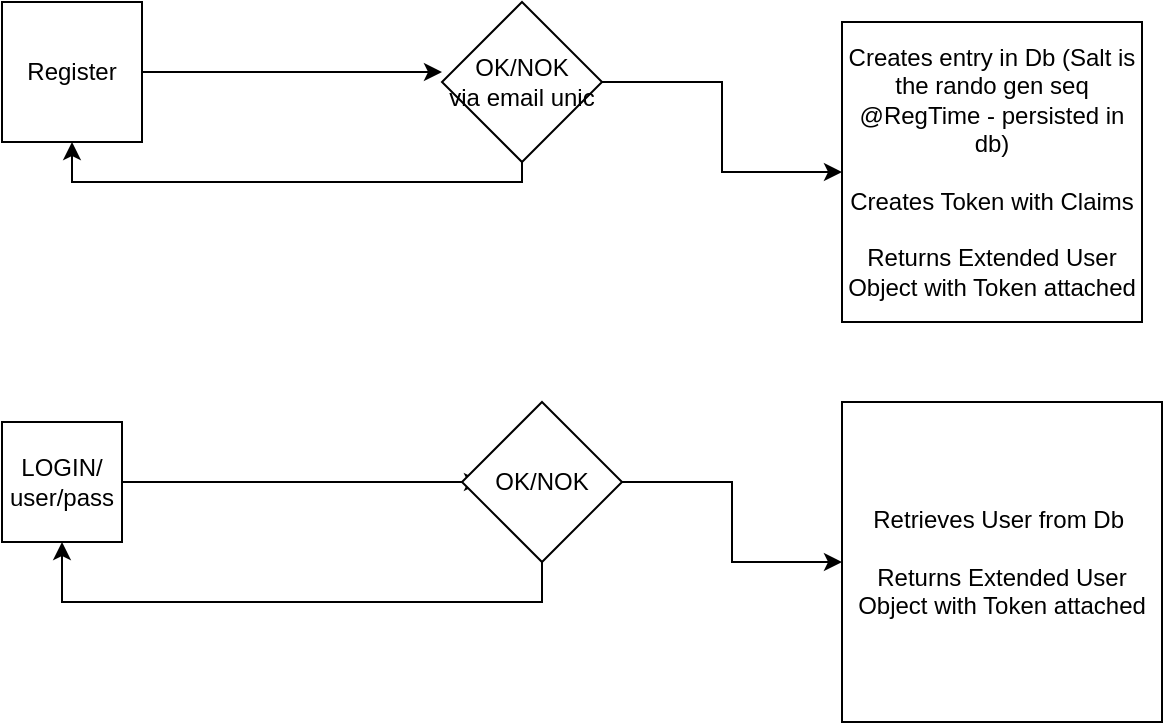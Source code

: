 <mxfile version="28.2.0">
  <diagram name="Page-1" id="A5Iyh2Iqb1EfDsmunW1a">
    <mxGraphModel dx="2066" dy="787" grid="1" gridSize="10" guides="1" tooltips="1" connect="1" arrows="1" fold="1" page="1" pageScale="1" pageWidth="850" pageHeight="1100" math="0" shadow="0">
      <root>
        <mxCell id="0" />
        <mxCell id="1" parent="0" />
        <mxCell id="PfpxP-m1vplkD573G0CM-2" style="edgeStyle=orthogonalEdgeStyle;rounded=0;orthogonalLoop=1;jettySize=auto;html=1;" edge="1" parent="1" source="PfpxP-m1vplkD573G0CM-1">
          <mxGeometry relative="1" as="geometry">
            <mxPoint x="260" y="250" as="targetPoint" />
          </mxGeometry>
        </mxCell>
        <mxCell id="PfpxP-m1vplkD573G0CM-1" value="&lt;div&gt;LOGIN/&lt;/div&gt;&lt;div&gt;user/pass&lt;/div&gt;" style="rounded=0;whiteSpace=wrap;html=1;" vertex="1" parent="1">
          <mxGeometry x="20" y="220" width="60" height="60" as="geometry" />
        </mxCell>
        <mxCell id="PfpxP-m1vplkD573G0CM-7" style="edgeStyle=orthogonalEdgeStyle;rounded=0;orthogonalLoop=1;jettySize=auto;html=1;" edge="1" parent="1" source="PfpxP-m1vplkD573G0CM-5">
          <mxGeometry relative="1" as="geometry">
            <mxPoint x="240" y="45" as="targetPoint" />
          </mxGeometry>
        </mxCell>
        <mxCell id="PfpxP-m1vplkD573G0CM-5" value="Register" style="whiteSpace=wrap;html=1;aspect=fixed;" vertex="1" parent="1">
          <mxGeometry x="20" y="10" width="70" height="70" as="geometry" />
        </mxCell>
        <mxCell id="PfpxP-m1vplkD573G0CM-8" value="&lt;div&gt;Retrieves User from Db&amp;nbsp;&lt;/div&gt;&lt;div&gt;&lt;br&gt;&lt;/div&gt;&lt;div&gt;Returns Extended User Object with Token attached&lt;/div&gt;" style="whiteSpace=wrap;html=1;aspect=fixed;" vertex="1" parent="1">
          <mxGeometry x="440" y="210" width="160" height="160" as="geometry" />
        </mxCell>
        <mxCell id="PfpxP-m1vplkD573G0CM-10" style="edgeStyle=orthogonalEdgeStyle;rounded=0;orthogonalLoop=1;jettySize=auto;html=1;entryX=0.5;entryY=1;entryDx=0;entryDy=0;" edge="1" parent="1" source="PfpxP-m1vplkD573G0CM-9" target="PfpxP-m1vplkD573G0CM-5">
          <mxGeometry relative="1" as="geometry">
            <Array as="points">
              <mxPoint x="280" y="100" />
              <mxPoint x="55" y="100" />
            </Array>
          </mxGeometry>
        </mxCell>
        <mxCell id="PfpxP-m1vplkD573G0CM-12" style="edgeStyle=orthogonalEdgeStyle;rounded=0;orthogonalLoop=1;jettySize=auto;html=1;" edge="1" parent="1" source="PfpxP-m1vplkD573G0CM-9" target="PfpxP-m1vplkD573G0CM-11">
          <mxGeometry relative="1" as="geometry" />
        </mxCell>
        <mxCell id="PfpxP-m1vplkD573G0CM-9" value="&lt;div&gt;OK/NOK&lt;/div&gt;&lt;div&gt;via email unic&lt;/div&gt;" style="rhombus;whiteSpace=wrap;html=1;" vertex="1" parent="1">
          <mxGeometry x="240" y="10" width="80" height="80" as="geometry" />
        </mxCell>
        <mxCell id="PfpxP-m1vplkD573G0CM-11" value="&lt;div&gt;Creates entry in Db (Salt is the rando gen seq @RegTime - persisted in db)&lt;/div&gt;&lt;div&gt;&lt;br&gt;&lt;/div&gt;&lt;div&gt;Creates Token with Claims&lt;/div&gt;&lt;div&gt;&lt;br&gt;&lt;/div&gt;&lt;div&gt;Returns Extended User Object with Token attached&lt;/div&gt;" style="whiteSpace=wrap;html=1;aspect=fixed;" vertex="1" parent="1">
          <mxGeometry x="440" y="20" width="150" height="150" as="geometry" />
        </mxCell>
        <mxCell id="PfpxP-m1vplkD573G0CM-14" style="edgeStyle=orthogonalEdgeStyle;rounded=0;orthogonalLoop=1;jettySize=auto;html=1;entryX=0.5;entryY=1;entryDx=0;entryDy=0;" edge="1" parent="1" source="PfpxP-m1vplkD573G0CM-13" target="PfpxP-m1vplkD573G0CM-1">
          <mxGeometry relative="1" as="geometry">
            <Array as="points">
              <mxPoint x="290" y="310" />
              <mxPoint x="50" y="310" />
            </Array>
          </mxGeometry>
        </mxCell>
        <mxCell id="PfpxP-m1vplkD573G0CM-15" style="edgeStyle=orthogonalEdgeStyle;rounded=0;orthogonalLoop=1;jettySize=auto;html=1;entryX=0;entryY=0.5;entryDx=0;entryDy=0;" edge="1" parent="1" source="PfpxP-m1vplkD573G0CM-13" target="PfpxP-m1vplkD573G0CM-8">
          <mxGeometry relative="1" as="geometry" />
        </mxCell>
        <mxCell id="PfpxP-m1vplkD573G0CM-13" value="OK/NOK" style="rhombus;whiteSpace=wrap;html=1;" vertex="1" parent="1">
          <mxGeometry x="250" y="210" width="80" height="80" as="geometry" />
        </mxCell>
      </root>
    </mxGraphModel>
  </diagram>
</mxfile>
